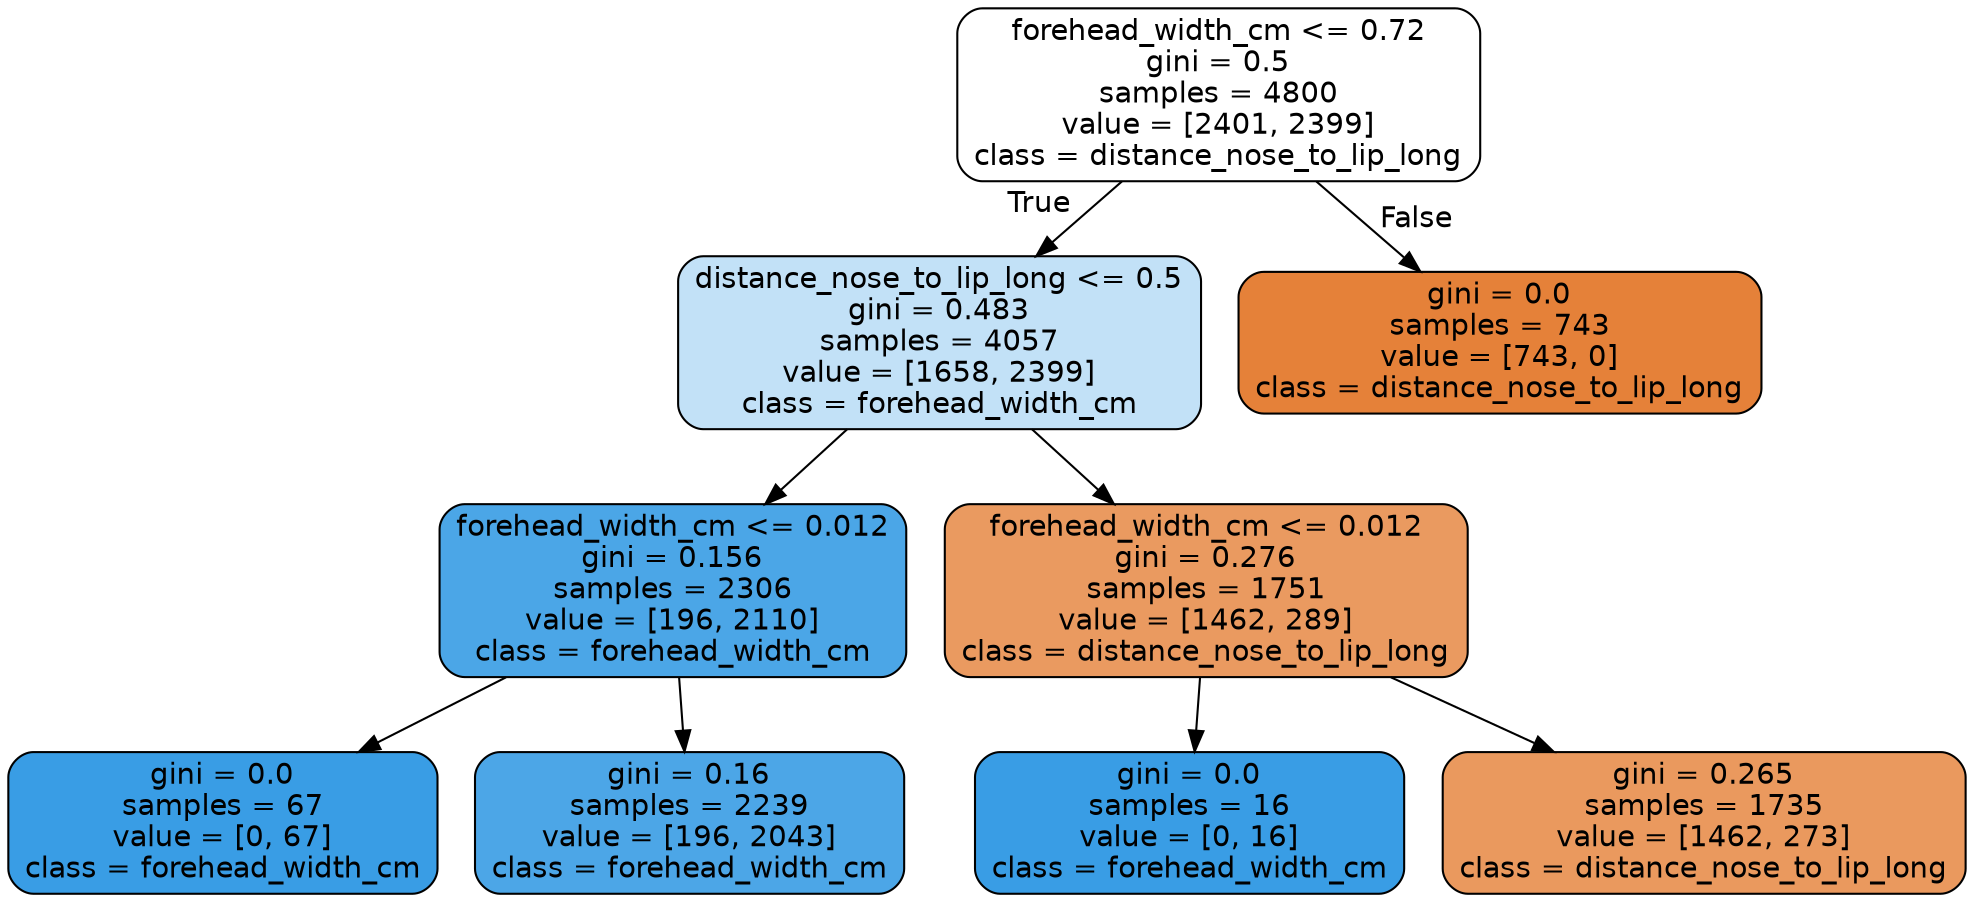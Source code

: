 digraph Tree {
node [shape=box, style="filled, rounded", color="black", fontname="helvetica"] ;
edge [fontname="helvetica"] ;
0 [label="forehead_width_cm <= 0.72\ngini = 0.5\nsamples = 4800\nvalue = [2401, 2399]\nclass = distance_nose_to_lip_long", fillcolor="#ffffff"] ;
1 [label="distance_nose_to_lip_long <= 0.5\ngini = 0.483\nsamples = 4057\nvalue = [1658, 2399]\nclass = forehead_width_cm", fillcolor="#c2e1f7"] ;
0 -> 1 [labeldistance=2.5, labelangle=45, headlabel="True"] ;
2 [label="forehead_width_cm <= 0.012\ngini = 0.156\nsamples = 2306\nvalue = [196, 2110]\nclass = forehead_width_cm", fillcolor="#4ba6e7"] ;
1 -> 2 ;
3 [label="gini = 0.0\nsamples = 67\nvalue = [0, 67]\nclass = forehead_width_cm", fillcolor="#399de5"] ;
2 -> 3 ;
4 [label="gini = 0.16\nsamples = 2239\nvalue = [196, 2043]\nclass = forehead_width_cm", fillcolor="#4ca6e7"] ;
2 -> 4 ;
5 [label="forehead_width_cm <= 0.012\ngini = 0.276\nsamples = 1751\nvalue = [1462, 289]\nclass = distance_nose_to_lip_long", fillcolor="#ea9a60"] ;
1 -> 5 ;
6 [label="gini = 0.0\nsamples = 16\nvalue = [0, 16]\nclass = forehead_width_cm", fillcolor="#399de5"] ;
5 -> 6 ;
7 [label="gini = 0.265\nsamples = 1735\nvalue = [1462, 273]\nclass = distance_nose_to_lip_long", fillcolor="#ea995e"] ;
5 -> 7 ;
8 [label="gini = 0.0\nsamples = 743\nvalue = [743, 0]\nclass = distance_nose_to_lip_long", fillcolor="#e58139"] ;
0 -> 8 [labeldistance=2.5, labelangle=-45, headlabel="False"] ;
}